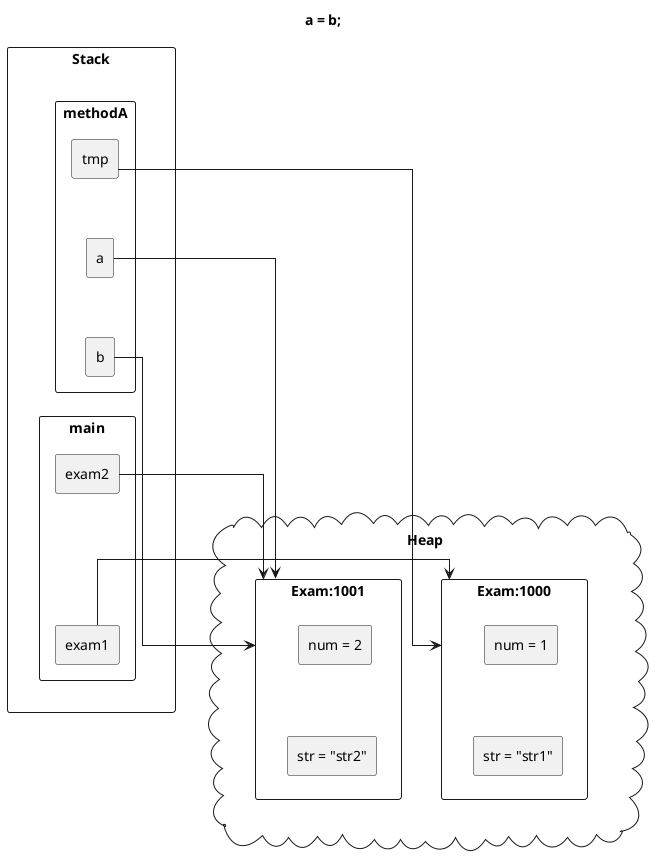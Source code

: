 @startuml
skinparam linetype ortho

title a = b;

rectangle "Stack" {
	rectangle "methodA" {
		rectangle "tmp"
		rectangle "a"
		rectangle "b"

		tmp -[hidden]d- a
		a -[hidden]d- b
	}
	rectangle "main" {
		rectangle "exam2"
		rectangle "exam1"

		exam2 -[hidden]d- exam1
	}

	b -[hidden]d- exam2
}

cloud "Heap" {
	rectangle "Exam:1000" as Exam1000 {
		rectangle "num = 1" as num1000
		rectangle "str = "str1"" as str1000
		num1000 -[hidden]d- str1000
	}

	rectangle "Exam:1001" as Exam1001 {
		rectangle "num = 2" as num1001
		rectangle "str = "str2"" as str1001
		num1001 -[hidden]d- str1001
	}

	Exam1000 -[hidden]l- Exam1001
}

Stack -[hidden]r-Heap

exam1 -r-> Exam1000
exam2 -r-> Exam1001
a -r-> Exam1001
b -r-> Exam1001
tmp -r-> Exam1000

@enduml